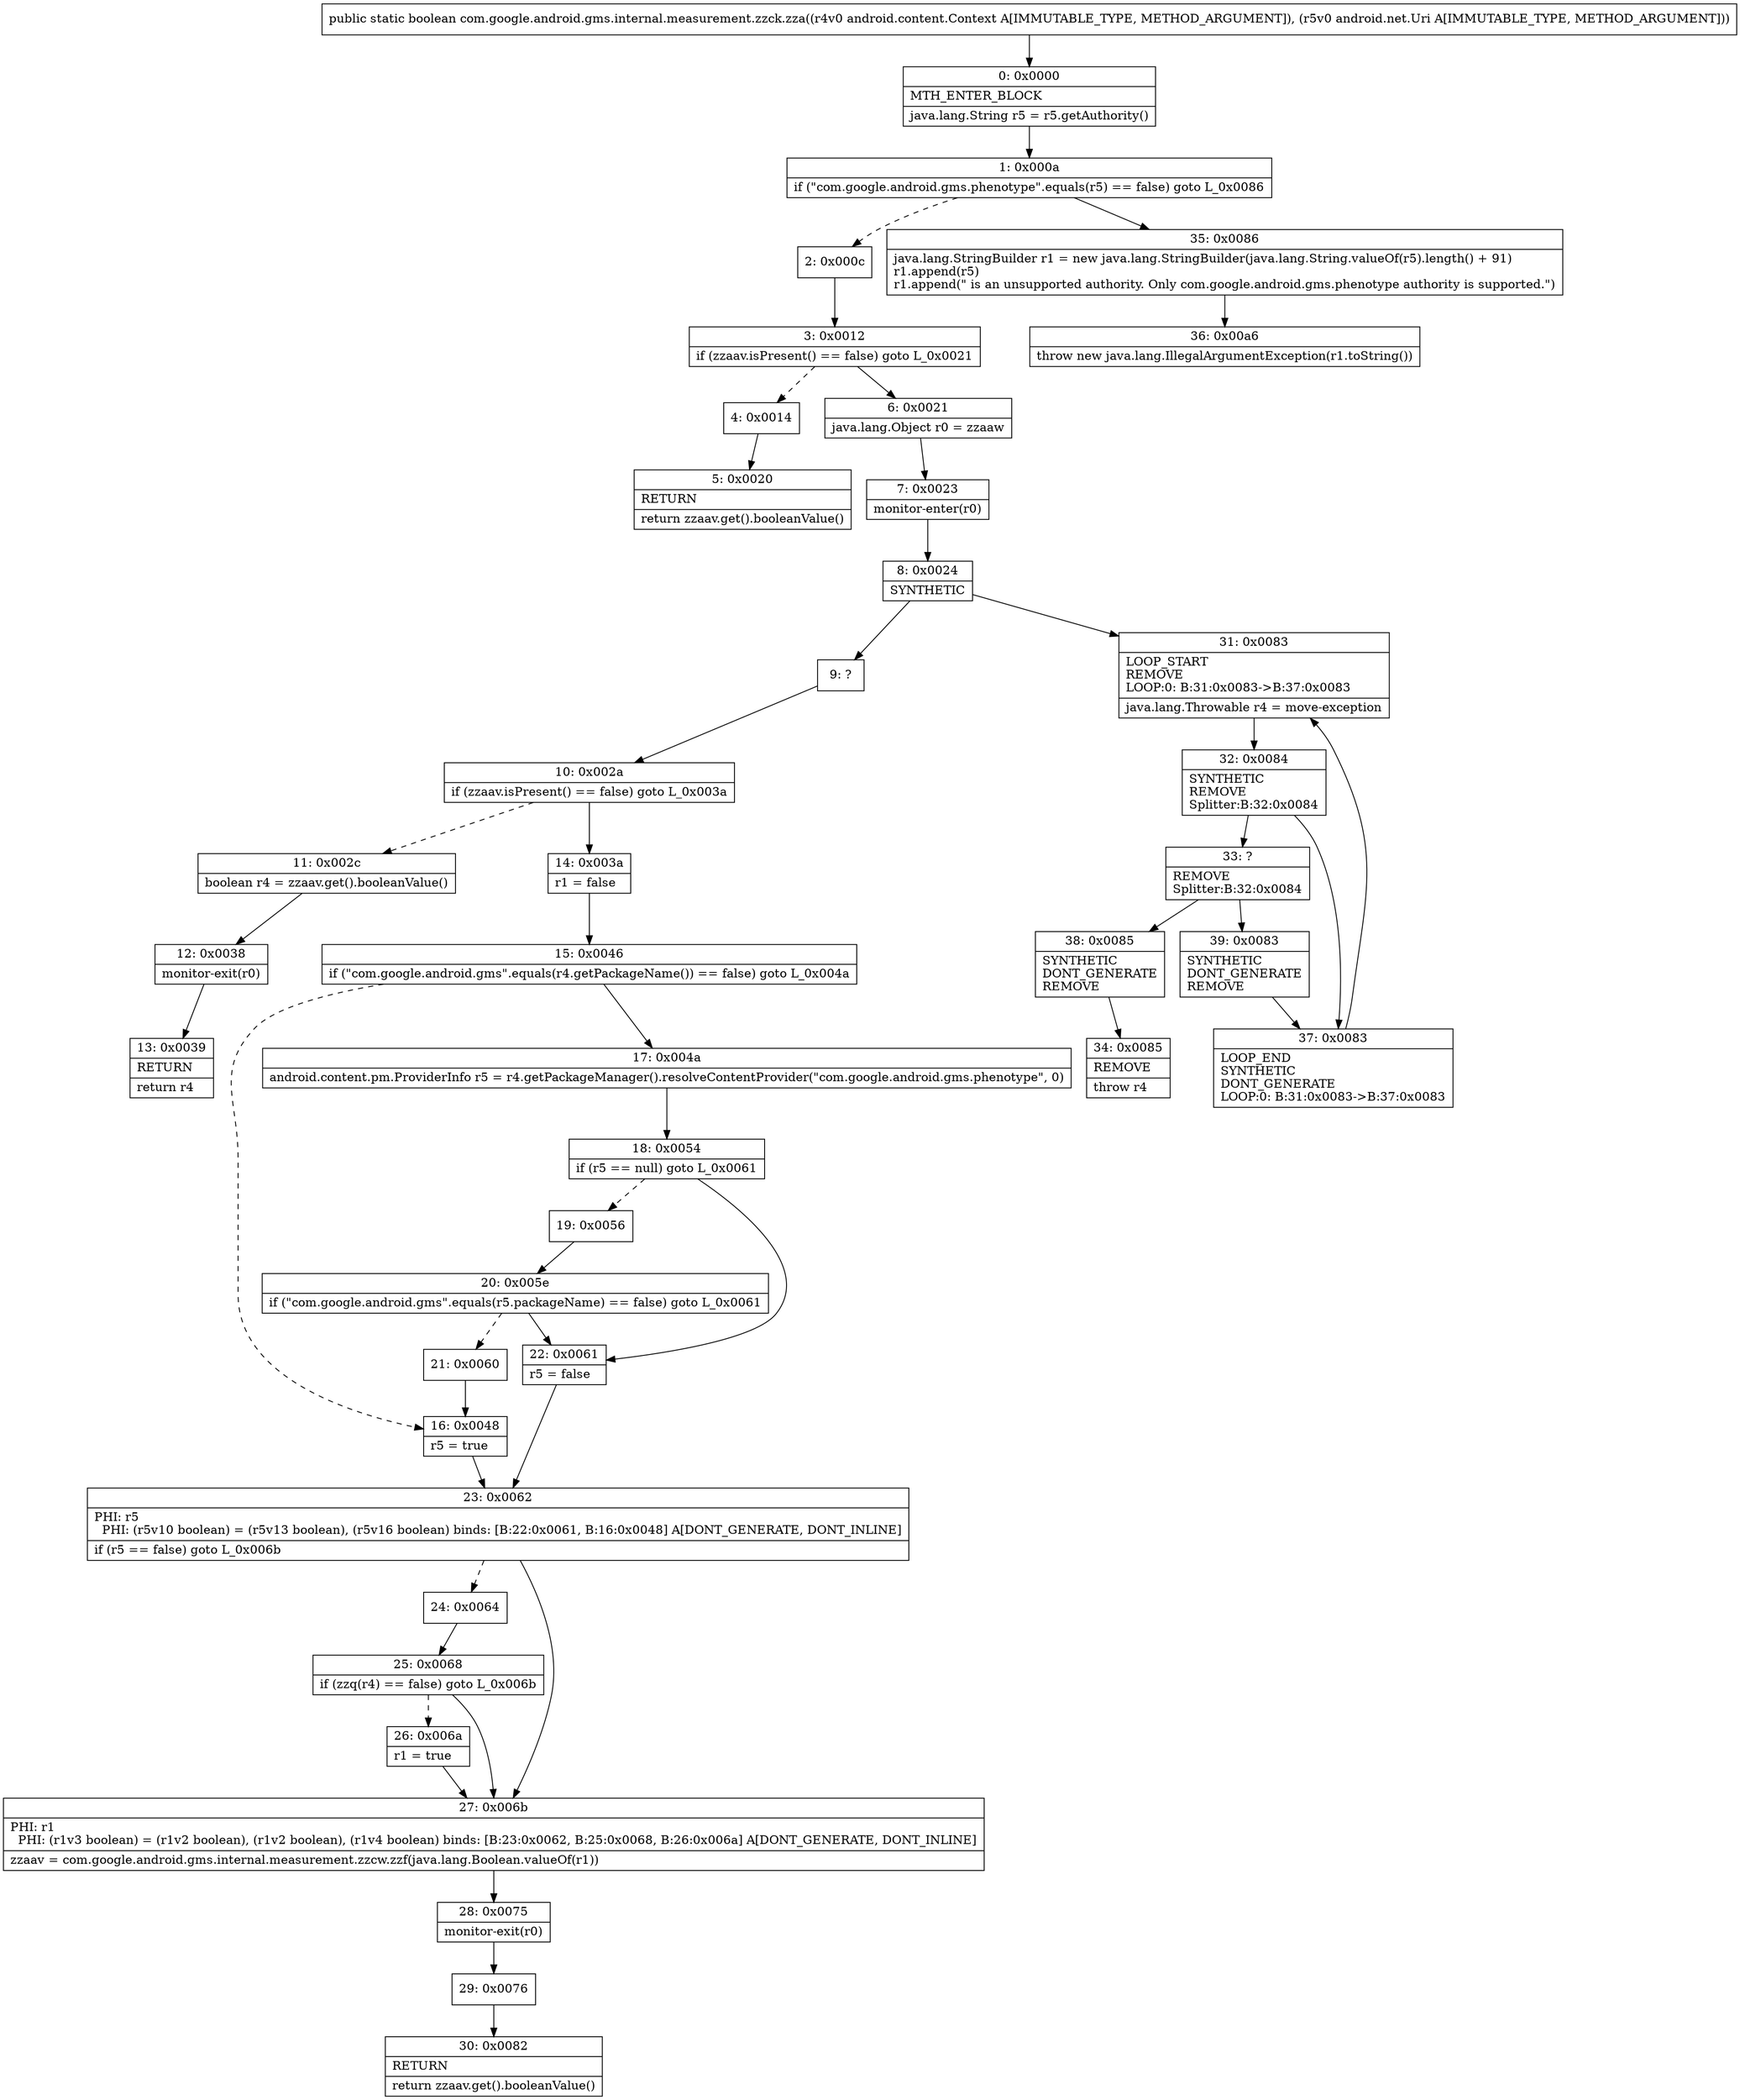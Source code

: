 digraph "CFG forcom.google.android.gms.internal.measurement.zzck.zza(Landroid\/content\/Context;Landroid\/net\/Uri;)Z" {
Node_0 [shape=record,label="{0\:\ 0x0000|MTH_ENTER_BLOCK\l|java.lang.String r5 = r5.getAuthority()\l}"];
Node_1 [shape=record,label="{1\:\ 0x000a|if (\"com.google.android.gms.phenotype\".equals(r5) == false) goto L_0x0086\l}"];
Node_2 [shape=record,label="{2\:\ 0x000c}"];
Node_3 [shape=record,label="{3\:\ 0x0012|if (zzaav.isPresent() == false) goto L_0x0021\l}"];
Node_4 [shape=record,label="{4\:\ 0x0014}"];
Node_5 [shape=record,label="{5\:\ 0x0020|RETURN\l|return zzaav.get().booleanValue()\l}"];
Node_6 [shape=record,label="{6\:\ 0x0021|java.lang.Object r0 = zzaaw\l}"];
Node_7 [shape=record,label="{7\:\ 0x0023|monitor\-enter(r0)\l}"];
Node_8 [shape=record,label="{8\:\ 0x0024|SYNTHETIC\l}"];
Node_9 [shape=record,label="{9\:\ ?}"];
Node_10 [shape=record,label="{10\:\ 0x002a|if (zzaav.isPresent() == false) goto L_0x003a\l}"];
Node_11 [shape=record,label="{11\:\ 0x002c|boolean r4 = zzaav.get().booleanValue()\l}"];
Node_12 [shape=record,label="{12\:\ 0x0038|monitor\-exit(r0)\l}"];
Node_13 [shape=record,label="{13\:\ 0x0039|RETURN\l|return r4\l}"];
Node_14 [shape=record,label="{14\:\ 0x003a|r1 = false\l}"];
Node_15 [shape=record,label="{15\:\ 0x0046|if (\"com.google.android.gms\".equals(r4.getPackageName()) == false) goto L_0x004a\l}"];
Node_16 [shape=record,label="{16\:\ 0x0048|r5 = true\l}"];
Node_17 [shape=record,label="{17\:\ 0x004a|android.content.pm.ProviderInfo r5 = r4.getPackageManager().resolveContentProvider(\"com.google.android.gms.phenotype\", 0)\l}"];
Node_18 [shape=record,label="{18\:\ 0x0054|if (r5 == null) goto L_0x0061\l}"];
Node_19 [shape=record,label="{19\:\ 0x0056}"];
Node_20 [shape=record,label="{20\:\ 0x005e|if (\"com.google.android.gms\".equals(r5.packageName) == false) goto L_0x0061\l}"];
Node_21 [shape=record,label="{21\:\ 0x0060}"];
Node_22 [shape=record,label="{22\:\ 0x0061|r5 = false\l}"];
Node_23 [shape=record,label="{23\:\ 0x0062|PHI: r5 \l  PHI: (r5v10 boolean) = (r5v13 boolean), (r5v16 boolean) binds: [B:22:0x0061, B:16:0x0048] A[DONT_GENERATE, DONT_INLINE]\l|if (r5 == false) goto L_0x006b\l}"];
Node_24 [shape=record,label="{24\:\ 0x0064}"];
Node_25 [shape=record,label="{25\:\ 0x0068|if (zzq(r4) == false) goto L_0x006b\l}"];
Node_26 [shape=record,label="{26\:\ 0x006a|r1 = true\l}"];
Node_27 [shape=record,label="{27\:\ 0x006b|PHI: r1 \l  PHI: (r1v3 boolean) = (r1v2 boolean), (r1v2 boolean), (r1v4 boolean) binds: [B:23:0x0062, B:25:0x0068, B:26:0x006a] A[DONT_GENERATE, DONT_INLINE]\l|zzaav = com.google.android.gms.internal.measurement.zzcw.zzf(java.lang.Boolean.valueOf(r1))\l}"];
Node_28 [shape=record,label="{28\:\ 0x0075|monitor\-exit(r0)\l}"];
Node_29 [shape=record,label="{29\:\ 0x0076}"];
Node_30 [shape=record,label="{30\:\ 0x0082|RETURN\l|return zzaav.get().booleanValue()\l}"];
Node_31 [shape=record,label="{31\:\ 0x0083|LOOP_START\lREMOVE\lLOOP:0: B:31:0x0083\-\>B:37:0x0083\l|java.lang.Throwable r4 = move\-exception\l}"];
Node_32 [shape=record,label="{32\:\ 0x0084|SYNTHETIC\lREMOVE\lSplitter:B:32:0x0084\l}"];
Node_33 [shape=record,label="{33\:\ ?|REMOVE\lSplitter:B:32:0x0084\l}"];
Node_34 [shape=record,label="{34\:\ 0x0085|REMOVE\l|throw r4\l}"];
Node_35 [shape=record,label="{35\:\ 0x0086|java.lang.StringBuilder r1 = new java.lang.StringBuilder(java.lang.String.valueOf(r5).length() + 91)\lr1.append(r5)\lr1.append(\" is an unsupported authority. Only com.google.android.gms.phenotype authority is supported.\")\l}"];
Node_36 [shape=record,label="{36\:\ 0x00a6|throw new java.lang.IllegalArgumentException(r1.toString())\l}"];
Node_37 [shape=record,label="{37\:\ 0x0083|LOOP_END\lSYNTHETIC\lDONT_GENERATE\lLOOP:0: B:31:0x0083\-\>B:37:0x0083\l}"];
Node_38 [shape=record,label="{38\:\ 0x0085|SYNTHETIC\lDONT_GENERATE\lREMOVE\l}"];
Node_39 [shape=record,label="{39\:\ 0x0083|SYNTHETIC\lDONT_GENERATE\lREMOVE\l}"];
MethodNode[shape=record,label="{public static boolean com.google.android.gms.internal.measurement.zzck.zza((r4v0 android.content.Context A[IMMUTABLE_TYPE, METHOD_ARGUMENT]), (r5v0 android.net.Uri A[IMMUTABLE_TYPE, METHOD_ARGUMENT])) }"];
MethodNode -> Node_0;
Node_0 -> Node_1;
Node_1 -> Node_2[style=dashed];
Node_1 -> Node_35;
Node_2 -> Node_3;
Node_3 -> Node_4[style=dashed];
Node_3 -> Node_6;
Node_4 -> Node_5;
Node_6 -> Node_7;
Node_7 -> Node_8;
Node_8 -> Node_9;
Node_8 -> Node_31;
Node_9 -> Node_10;
Node_10 -> Node_11[style=dashed];
Node_10 -> Node_14;
Node_11 -> Node_12;
Node_12 -> Node_13;
Node_14 -> Node_15;
Node_15 -> Node_16[style=dashed];
Node_15 -> Node_17;
Node_16 -> Node_23;
Node_17 -> Node_18;
Node_18 -> Node_19[style=dashed];
Node_18 -> Node_22;
Node_19 -> Node_20;
Node_20 -> Node_21[style=dashed];
Node_20 -> Node_22;
Node_21 -> Node_16;
Node_22 -> Node_23;
Node_23 -> Node_24[style=dashed];
Node_23 -> Node_27;
Node_24 -> Node_25;
Node_25 -> Node_26[style=dashed];
Node_25 -> Node_27;
Node_26 -> Node_27;
Node_27 -> Node_28;
Node_28 -> Node_29;
Node_29 -> Node_30;
Node_31 -> Node_32;
Node_32 -> Node_33;
Node_32 -> Node_37;
Node_33 -> Node_38;
Node_33 -> Node_39;
Node_35 -> Node_36;
Node_37 -> Node_31;
Node_38 -> Node_34;
Node_39 -> Node_37;
}

